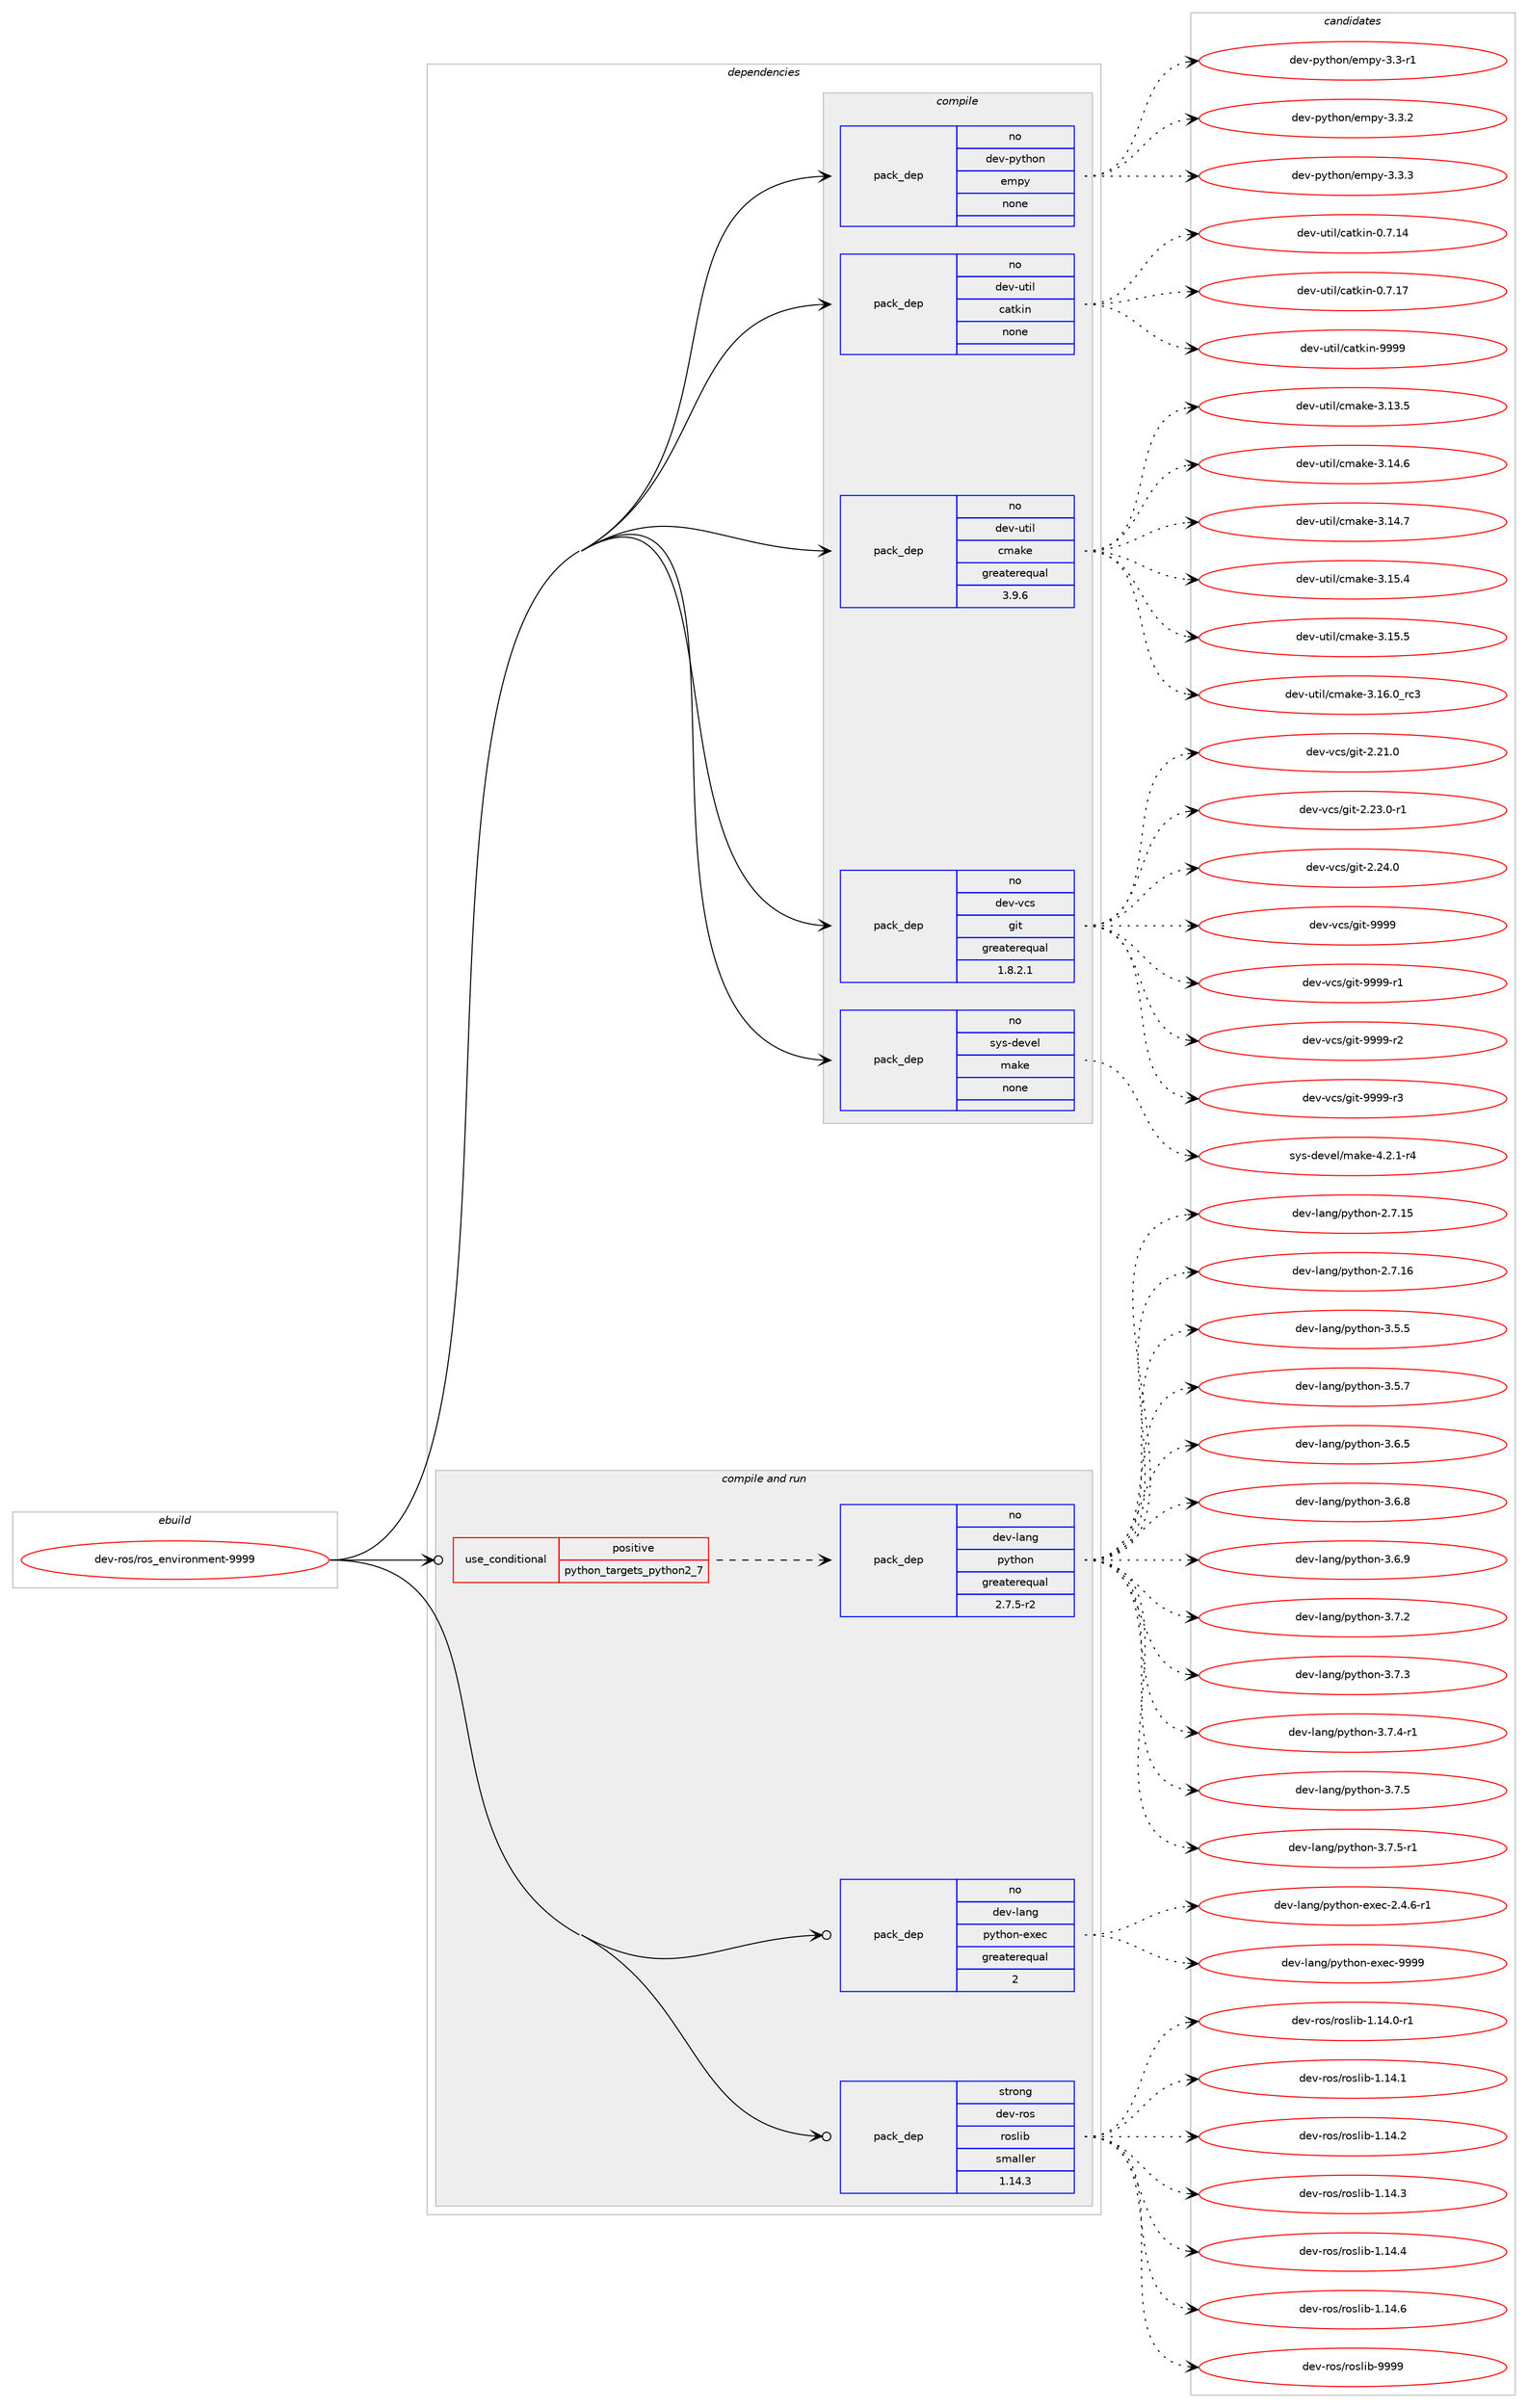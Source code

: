 digraph prolog {

# *************
# Graph options
# *************

newrank=true;
concentrate=true;
compound=true;
graph [rankdir=LR,fontname=Helvetica,fontsize=10,ranksep=1.5];#, ranksep=2.5, nodesep=0.2];
edge  [arrowhead=vee];
node  [fontname=Helvetica,fontsize=10];

# **********
# The ebuild
# **********

subgraph cluster_leftcol {
color=gray;
rank=same;
label=<<i>ebuild</i>>;
id [label="dev-ros/ros_environment-9999", color=red, width=4, href="../dev-ros/ros_environment-9999.svg"];
}

# ****************
# The dependencies
# ****************

subgraph cluster_midcol {
color=gray;
label=<<i>dependencies</i>>;
subgraph cluster_compile {
fillcolor="#eeeeee";
style=filled;
label=<<i>compile</i>>;
subgraph pack493552 {
dependency659862 [label=<<TABLE BORDER="0" CELLBORDER="1" CELLSPACING="0" CELLPADDING="4" WIDTH="220"><TR><TD ROWSPAN="6" CELLPADDING="30">pack_dep</TD></TR><TR><TD WIDTH="110">no</TD></TR><TR><TD>dev-python</TD></TR><TR><TD>empy</TD></TR><TR><TD>none</TD></TR><TR><TD></TD></TR></TABLE>>, shape=none, color=blue];
}
id:e -> dependency659862:w [weight=20,style="solid",arrowhead="vee"];
subgraph pack493553 {
dependency659863 [label=<<TABLE BORDER="0" CELLBORDER="1" CELLSPACING="0" CELLPADDING="4" WIDTH="220"><TR><TD ROWSPAN="6" CELLPADDING="30">pack_dep</TD></TR><TR><TD WIDTH="110">no</TD></TR><TR><TD>dev-util</TD></TR><TR><TD>catkin</TD></TR><TR><TD>none</TD></TR><TR><TD></TD></TR></TABLE>>, shape=none, color=blue];
}
id:e -> dependency659863:w [weight=20,style="solid",arrowhead="vee"];
subgraph pack493554 {
dependency659864 [label=<<TABLE BORDER="0" CELLBORDER="1" CELLSPACING="0" CELLPADDING="4" WIDTH="220"><TR><TD ROWSPAN="6" CELLPADDING="30">pack_dep</TD></TR><TR><TD WIDTH="110">no</TD></TR><TR><TD>dev-util</TD></TR><TR><TD>cmake</TD></TR><TR><TD>greaterequal</TD></TR><TR><TD>3.9.6</TD></TR></TABLE>>, shape=none, color=blue];
}
id:e -> dependency659864:w [weight=20,style="solid",arrowhead="vee"];
subgraph pack493555 {
dependency659865 [label=<<TABLE BORDER="0" CELLBORDER="1" CELLSPACING="0" CELLPADDING="4" WIDTH="220"><TR><TD ROWSPAN="6" CELLPADDING="30">pack_dep</TD></TR><TR><TD WIDTH="110">no</TD></TR><TR><TD>dev-vcs</TD></TR><TR><TD>git</TD></TR><TR><TD>greaterequal</TD></TR><TR><TD>1.8.2.1</TD></TR></TABLE>>, shape=none, color=blue];
}
id:e -> dependency659865:w [weight=20,style="solid",arrowhead="vee"];
subgraph pack493556 {
dependency659866 [label=<<TABLE BORDER="0" CELLBORDER="1" CELLSPACING="0" CELLPADDING="4" WIDTH="220"><TR><TD ROWSPAN="6" CELLPADDING="30">pack_dep</TD></TR><TR><TD WIDTH="110">no</TD></TR><TR><TD>sys-devel</TD></TR><TR><TD>make</TD></TR><TR><TD>none</TD></TR><TR><TD></TD></TR></TABLE>>, shape=none, color=blue];
}
id:e -> dependency659866:w [weight=20,style="solid",arrowhead="vee"];
}
subgraph cluster_compileandrun {
fillcolor="#eeeeee";
style=filled;
label=<<i>compile and run</i>>;
subgraph cond154404 {
dependency659867 [label=<<TABLE BORDER="0" CELLBORDER="1" CELLSPACING="0" CELLPADDING="4"><TR><TD ROWSPAN="3" CELLPADDING="10">use_conditional</TD></TR><TR><TD>positive</TD></TR><TR><TD>python_targets_python2_7</TD></TR></TABLE>>, shape=none, color=red];
subgraph pack493557 {
dependency659868 [label=<<TABLE BORDER="0" CELLBORDER="1" CELLSPACING="0" CELLPADDING="4" WIDTH="220"><TR><TD ROWSPAN="6" CELLPADDING="30">pack_dep</TD></TR><TR><TD WIDTH="110">no</TD></TR><TR><TD>dev-lang</TD></TR><TR><TD>python</TD></TR><TR><TD>greaterequal</TD></TR><TR><TD>2.7.5-r2</TD></TR></TABLE>>, shape=none, color=blue];
}
dependency659867:e -> dependency659868:w [weight=20,style="dashed",arrowhead="vee"];
}
id:e -> dependency659867:w [weight=20,style="solid",arrowhead="odotvee"];
subgraph pack493558 {
dependency659869 [label=<<TABLE BORDER="0" CELLBORDER="1" CELLSPACING="0" CELLPADDING="4" WIDTH="220"><TR><TD ROWSPAN="6" CELLPADDING="30">pack_dep</TD></TR><TR><TD WIDTH="110">no</TD></TR><TR><TD>dev-lang</TD></TR><TR><TD>python-exec</TD></TR><TR><TD>greaterequal</TD></TR><TR><TD>2</TD></TR></TABLE>>, shape=none, color=blue];
}
id:e -> dependency659869:w [weight=20,style="solid",arrowhead="odotvee"];
subgraph pack493559 {
dependency659870 [label=<<TABLE BORDER="0" CELLBORDER="1" CELLSPACING="0" CELLPADDING="4" WIDTH="220"><TR><TD ROWSPAN="6" CELLPADDING="30">pack_dep</TD></TR><TR><TD WIDTH="110">strong</TD></TR><TR><TD>dev-ros</TD></TR><TR><TD>roslib</TD></TR><TR><TD>smaller</TD></TR><TR><TD>1.14.3</TD></TR></TABLE>>, shape=none, color=blue];
}
id:e -> dependency659870:w [weight=20,style="solid",arrowhead="odotvee"];
}
subgraph cluster_run {
fillcolor="#eeeeee";
style=filled;
label=<<i>run</i>>;
}
}

# **************
# The candidates
# **************

subgraph cluster_choices {
rank=same;
color=gray;
label=<<i>candidates</i>>;

subgraph choice493552 {
color=black;
nodesep=1;
choice1001011184511212111610411111047101109112121455146514511449 [label="dev-python/empy-3.3-r1", color=red, width=4,href="../dev-python/empy-3.3-r1.svg"];
choice1001011184511212111610411111047101109112121455146514650 [label="dev-python/empy-3.3.2", color=red, width=4,href="../dev-python/empy-3.3.2.svg"];
choice1001011184511212111610411111047101109112121455146514651 [label="dev-python/empy-3.3.3", color=red, width=4,href="../dev-python/empy-3.3.3.svg"];
dependency659862:e -> choice1001011184511212111610411111047101109112121455146514511449:w [style=dotted,weight="100"];
dependency659862:e -> choice1001011184511212111610411111047101109112121455146514650:w [style=dotted,weight="100"];
dependency659862:e -> choice1001011184511212111610411111047101109112121455146514651:w [style=dotted,weight="100"];
}
subgraph choice493553 {
color=black;
nodesep=1;
choice1001011184511711610510847999711610710511045484655464952 [label="dev-util/catkin-0.7.14", color=red, width=4,href="../dev-util/catkin-0.7.14.svg"];
choice1001011184511711610510847999711610710511045484655464955 [label="dev-util/catkin-0.7.17", color=red, width=4,href="../dev-util/catkin-0.7.17.svg"];
choice100101118451171161051084799971161071051104557575757 [label="dev-util/catkin-9999", color=red, width=4,href="../dev-util/catkin-9999.svg"];
dependency659863:e -> choice1001011184511711610510847999711610710511045484655464952:w [style=dotted,weight="100"];
dependency659863:e -> choice1001011184511711610510847999711610710511045484655464955:w [style=dotted,weight="100"];
dependency659863:e -> choice100101118451171161051084799971161071051104557575757:w [style=dotted,weight="100"];
}
subgraph choice493554 {
color=black;
nodesep=1;
choice1001011184511711610510847991099710710145514649514653 [label="dev-util/cmake-3.13.5", color=red, width=4,href="../dev-util/cmake-3.13.5.svg"];
choice1001011184511711610510847991099710710145514649524654 [label="dev-util/cmake-3.14.6", color=red, width=4,href="../dev-util/cmake-3.14.6.svg"];
choice1001011184511711610510847991099710710145514649524655 [label="dev-util/cmake-3.14.7", color=red, width=4,href="../dev-util/cmake-3.14.7.svg"];
choice1001011184511711610510847991099710710145514649534652 [label="dev-util/cmake-3.15.4", color=red, width=4,href="../dev-util/cmake-3.15.4.svg"];
choice1001011184511711610510847991099710710145514649534653 [label="dev-util/cmake-3.15.5", color=red, width=4,href="../dev-util/cmake-3.15.5.svg"];
choice1001011184511711610510847991099710710145514649544648951149951 [label="dev-util/cmake-3.16.0_rc3", color=red, width=4,href="../dev-util/cmake-3.16.0_rc3.svg"];
dependency659864:e -> choice1001011184511711610510847991099710710145514649514653:w [style=dotted,weight="100"];
dependency659864:e -> choice1001011184511711610510847991099710710145514649524654:w [style=dotted,weight="100"];
dependency659864:e -> choice1001011184511711610510847991099710710145514649524655:w [style=dotted,weight="100"];
dependency659864:e -> choice1001011184511711610510847991099710710145514649534652:w [style=dotted,weight="100"];
dependency659864:e -> choice1001011184511711610510847991099710710145514649534653:w [style=dotted,weight="100"];
dependency659864:e -> choice1001011184511711610510847991099710710145514649544648951149951:w [style=dotted,weight="100"];
}
subgraph choice493555 {
color=black;
nodesep=1;
choice10010111845118991154710310511645504650494648 [label="dev-vcs/git-2.21.0", color=red, width=4,href="../dev-vcs/git-2.21.0.svg"];
choice100101118451189911547103105116455046505146484511449 [label="dev-vcs/git-2.23.0-r1", color=red, width=4,href="../dev-vcs/git-2.23.0-r1.svg"];
choice10010111845118991154710310511645504650524648 [label="dev-vcs/git-2.24.0", color=red, width=4,href="../dev-vcs/git-2.24.0.svg"];
choice1001011184511899115471031051164557575757 [label="dev-vcs/git-9999", color=red, width=4,href="../dev-vcs/git-9999.svg"];
choice10010111845118991154710310511645575757574511449 [label="dev-vcs/git-9999-r1", color=red, width=4,href="../dev-vcs/git-9999-r1.svg"];
choice10010111845118991154710310511645575757574511450 [label="dev-vcs/git-9999-r2", color=red, width=4,href="../dev-vcs/git-9999-r2.svg"];
choice10010111845118991154710310511645575757574511451 [label="dev-vcs/git-9999-r3", color=red, width=4,href="../dev-vcs/git-9999-r3.svg"];
dependency659865:e -> choice10010111845118991154710310511645504650494648:w [style=dotted,weight="100"];
dependency659865:e -> choice100101118451189911547103105116455046505146484511449:w [style=dotted,weight="100"];
dependency659865:e -> choice10010111845118991154710310511645504650524648:w [style=dotted,weight="100"];
dependency659865:e -> choice1001011184511899115471031051164557575757:w [style=dotted,weight="100"];
dependency659865:e -> choice10010111845118991154710310511645575757574511449:w [style=dotted,weight="100"];
dependency659865:e -> choice10010111845118991154710310511645575757574511450:w [style=dotted,weight="100"];
dependency659865:e -> choice10010111845118991154710310511645575757574511451:w [style=dotted,weight="100"];
}
subgraph choice493556 {
color=black;
nodesep=1;
choice1151211154510010111810110847109971071014552465046494511452 [label="sys-devel/make-4.2.1-r4", color=red, width=4,href="../sys-devel/make-4.2.1-r4.svg"];
dependency659866:e -> choice1151211154510010111810110847109971071014552465046494511452:w [style=dotted,weight="100"];
}
subgraph choice493557 {
color=black;
nodesep=1;
choice10010111845108971101034711212111610411111045504655464953 [label="dev-lang/python-2.7.15", color=red, width=4,href="../dev-lang/python-2.7.15.svg"];
choice10010111845108971101034711212111610411111045504655464954 [label="dev-lang/python-2.7.16", color=red, width=4,href="../dev-lang/python-2.7.16.svg"];
choice100101118451089711010347112121116104111110455146534653 [label="dev-lang/python-3.5.5", color=red, width=4,href="../dev-lang/python-3.5.5.svg"];
choice100101118451089711010347112121116104111110455146534655 [label="dev-lang/python-3.5.7", color=red, width=4,href="../dev-lang/python-3.5.7.svg"];
choice100101118451089711010347112121116104111110455146544653 [label="dev-lang/python-3.6.5", color=red, width=4,href="../dev-lang/python-3.6.5.svg"];
choice100101118451089711010347112121116104111110455146544656 [label="dev-lang/python-3.6.8", color=red, width=4,href="../dev-lang/python-3.6.8.svg"];
choice100101118451089711010347112121116104111110455146544657 [label="dev-lang/python-3.6.9", color=red, width=4,href="../dev-lang/python-3.6.9.svg"];
choice100101118451089711010347112121116104111110455146554650 [label="dev-lang/python-3.7.2", color=red, width=4,href="../dev-lang/python-3.7.2.svg"];
choice100101118451089711010347112121116104111110455146554651 [label="dev-lang/python-3.7.3", color=red, width=4,href="../dev-lang/python-3.7.3.svg"];
choice1001011184510897110103471121211161041111104551465546524511449 [label="dev-lang/python-3.7.4-r1", color=red, width=4,href="../dev-lang/python-3.7.4-r1.svg"];
choice100101118451089711010347112121116104111110455146554653 [label="dev-lang/python-3.7.5", color=red, width=4,href="../dev-lang/python-3.7.5.svg"];
choice1001011184510897110103471121211161041111104551465546534511449 [label="dev-lang/python-3.7.5-r1", color=red, width=4,href="../dev-lang/python-3.7.5-r1.svg"];
dependency659868:e -> choice10010111845108971101034711212111610411111045504655464953:w [style=dotted,weight="100"];
dependency659868:e -> choice10010111845108971101034711212111610411111045504655464954:w [style=dotted,weight="100"];
dependency659868:e -> choice100101118451089711010347112121116104111110455146534653:w [style=dotted,weight="100"];
dependency659868:e -> choice100101118451089711010347112121116104111110455146534655:w [style=dotted,weight="100"];
dependency659868:e -> choice100101118451089711010347112121116104111110455146544653:w [style=dotted,weight="100"];
dependency659868:e -> choice100101118451089711010347112121116104111110455146544656:w [style=dotted,weight="100"];
dependency659868:e -> choice100101118451089711010347112121116104111110455146544657:w [style=dotted,weight="100"];
dependency659868:e -> choice100101118451089711010347112121116104111110455146554650:w [style=dotted,weight="100"];
dependency659868:e -> choice100101118451089711010347112121116104111110455146554651:w [style=dotted,weight="100"];
dependency659868:e -> choice1001011184510897110103471121211161041111104551465546524511449:w [style=dotted,weight="100"];
dependency659868:e -> choice100101118451089711010347112121116104111110455146554653:w [style=dotted,weight="100"];
dependency659868:e -> choice1001011184510897110103471121211161041111104551465546534511449:w [style=dotted,weight="100"];
}
subgraph choice493558 {
color=black;
nodesep=1;
choice10010111845108971101034711212111610411111045101120101994550465246544511449 [label="dev-lang/python-exec-2.4.6-r1", color=red, width=4,href="../dev-lang/python-exec-2.4.6-r1.svg"];
choice10010111845108971101034711212111610411111045101120101994557575757 [label="dev-lang/python-exec-9999", color=red, width=4,href="../dev-lang/python-exec-9999.svg"];
dependency659869:e -> choice10010111845108971101034711212111610411111045101120101994550465246544511449:w [style=dotted,weight="100"];
dependency659869:e -> choice10010111845108971101034711212111610411111045101120101994557575757:w [style=dotted,weight="100"];
}
subgraph choice493559 {
color=black;
nodesep=1;
choice100101118451141111154711411111510810598454946495246484511449 [label="dev-ros/roslib-1.14.0-r1", color=red, width=4,href="../dev-ros/roslib-1.14.0-r1.svg"];
choice10010111845114111115471141111151081059845494649524649 [label="dev-ros/roslib-1.14.1", color=red, width=4,href="../dev-ros/roslib-1.14.1.svg"];
choice10010111845114111115471141111151081059845494649524650 [label="dev-ros/roslib-1.14.2", color=red, width=4,href="../dev-ros/roslib-1.14.2.svg"];
choice10010111845114111115471141111151081059845494649524651 [label="dev-ros/roslib-1.14.3", color=red, width=4,href="../dev-ros/roslib-1.14.3.svg"];
choice10010111845114111115471141111151081059845494649524652 [label="dev-ros/roslib-1.14.4", color=red, width=4,href="../dev-ros/roslib-1.14.4.svg"];
choice10010111845114111115471141111151081059845494649524654 [label="dev-ros/roslib-1.14.6", color=red, width=4,href="../dev-ros/roslib-1.14.6.svg"];
choice1001011184511411111547114111115108105984557575757 [label="dev-ros/roslib-9999", color=red, width=4,href="../dev-ros/roslib-9999.svg"];
dependency659870:e -> choice100101118451141111154711411111510810598454946495246484511449:w [style=dotted,weight="100"];
dependency659870:e -> choice10010111845114111115471141111151081059845494649524649:w [style=dotted,weight="100"];
dependency659870:e -> choice10010111845114111115471141111151081059845494649524650:w [style=dotted,weight="100"];
dependency659870:e -> choice10010111845114111115471141111151081059845494649524651:w [style=dotted,weight="100"];
dependency659870:e -> choice10010111845114111115471141111151081059845494649524652:w [style=dotted,weight="100"];
dependency659870:e -> choice10010111845114111115471141111151081059845494649524654:w [style=dotted,weight="100"];
dependency659870:e -> choice1001011184511411111547114111115108105984557575757:w [style=dotted,weight="100"];
}
}

}
